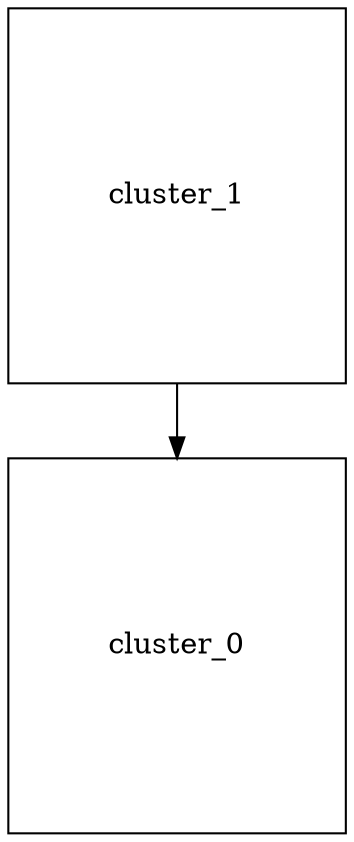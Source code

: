 digraph G {
    cluster_1 [ shape=rectangle,width=2.25,height=2.5,fixedsize=true,type="node" ];
    cluster_0 [ shape=rectangle,width=2.25,height=2.5,fixedsize=true,type="node" ];
    cluster_1 -> cluster_0;
}
